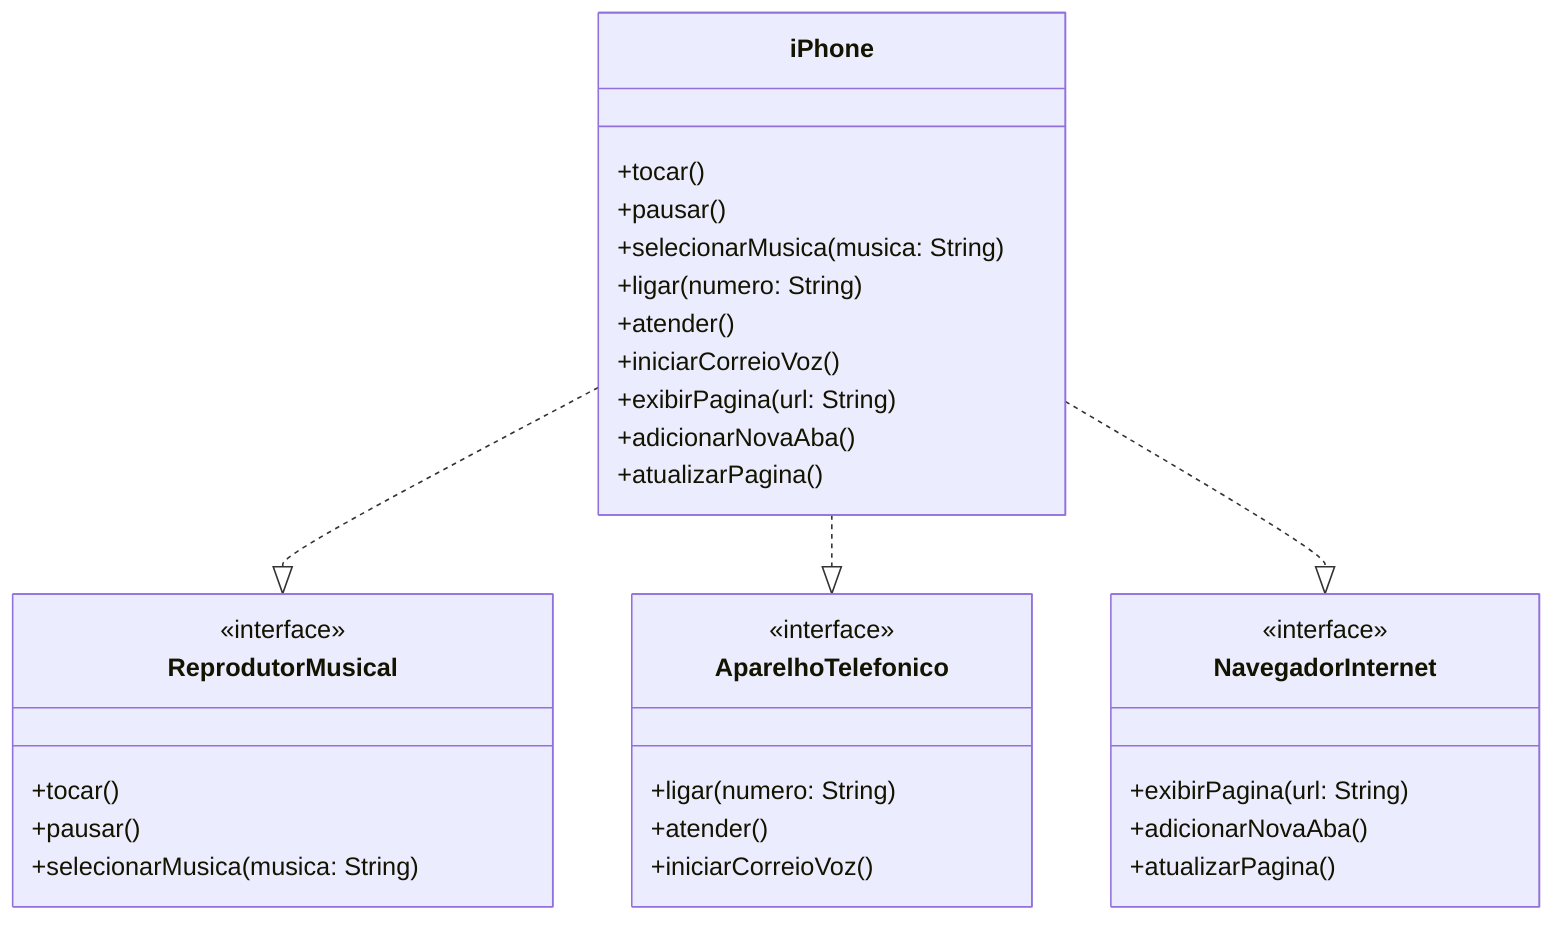 classDiagram
    class ReprodutorMusical {
        <<interface>>
        +tocar()
        +pausar()
        +selecionarMusica(musica: String)
    }

    class AparelhoTelefonico {
        <<interface>>
        +ligar(numero: String)
        +atender()
        +iniciarCorreioVoz()
    }

    class NavegadorInternet {
        <<interface>>
        +exibirPagina(url: String)
        +adicionarNovaAba()
        +atualizarPagina()
    }

    class iPhone {
        +tocar()
        +pausar()
        +selecionarMusica(musica: String)
        +ligar(numero: String)
        +atender()
        +iniciarCorreioVoz()
        +exibirPagina(url: String)
        +adicionarNovaAba()
        +atualizarPagina()
    }

    iPhone ..|> ReprodutorMusical
    iPhone ..|> AparelhoTelefonico
    iPhone ..|> NavegadorInternet